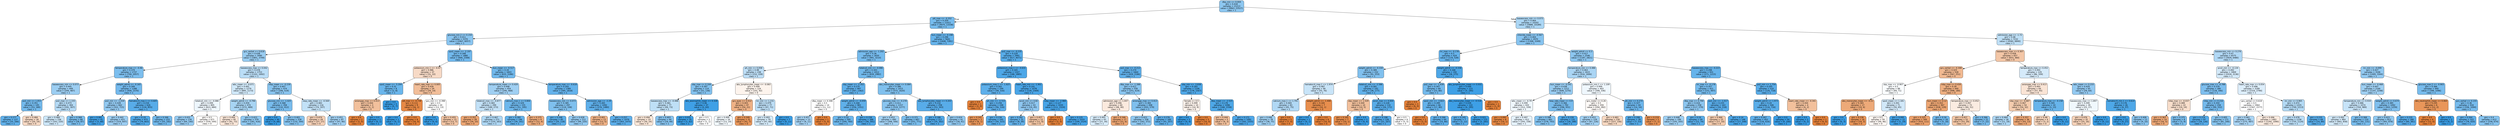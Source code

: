 digraph Tree {
node [shape=box, style="filled, rounded", color="black", fontname="helvetica"] ;
edge [fontname="helvetica"] ;
0 [label="dbp_min <= 0.004\ngini = 0.418\nsamples = 21213\nvalue = [9963, 23527]\nclass = 1", fillcolor="#8dc7f0"] ;
1 [label="ptt_max <= -0.352\ngini = 0.359\nsamples = 11011\nvalue = [4075, 13338]\nclass = 1", fillcolor="#75bbed"] ;
0 -> 1 [labeldistance=2.5, labelangle=45, headlabel="True"] ;
2 [label="glucose_min.2 <= 0.154\ngini = 0.411\nsamples = 5370\nvalue = [2467, 6057]\nclass = 1", fillcolor="#8ac5f0"] ;
1 -> 2 ;
3 [label="gcs_verbal <= 0.618\ngini = 0.438\nsamples = 3490\nvalue = [1801, 3749]\nclass = 1", fillcolor="#98ccf1"] ;
2 -> 3 ;
4 [label="temperature_max <= -0.46\ngini = 0.379\nsamples = 1737\nvalue = [700, 2057]\nclass = 1", fillcolor="#7cbeee"] ;
3 -> 4 ;
5 [label="baseexcess_min <= 0.073\ngini = 0.445\nsamples = 449\nvalue = [244, 487]\nclass = 1", fillcolor="#9ccef2"] ;
4 -> 5 ;
6 [label="po2_min <= 1.053\ngini = 0.351\nsamples = 145\nvalue = [53, 180]\nclass = 1", fillcolor="#73baed"] ;
5 -> 6 ;
7 [label="gini = 0.277\nsamples = 127\nvalue = [33, 166]\nclass = 1", fillcolor="#60b0ea"] ;
6 -> 7 ;
8 [label="gini = 0.484\nsamples = 18\nvalue = [20, 14]\nclass = 0", fillcolor="#f7d9c4"] ;
6 -> 8 ;
9 [label="po2_max <= 1.155\ngini = 0.473\nsamples = 304\nvalue = [191, 307]\nclass = 1", fillcolor="#b4daf5"] ;
5 -> 9 ;
10 [label="gini = 0.489\nsamples = 236\nvalue = [163, 220]\nclass = 1", fillcolor="#cce6f8"] ;
9 -> 10 ;
11 [label="gini = 0.368\nsamples = 68\nvalue = [28, 87]\nclass = 1", fillcolor="#79bded"] ;
9 -> 11 ;
12 [label="weight_admit <= -0.165\ngini = 0.349\nsamples = 1288\nvalue = [456, 1570]\nclass = 1", fillcolor="#73b9ed"] ;
4 -> 12 ;
13 [label="po2_min <= -1.034\ngini = 0.428\nsamples = 662\nvalue = [322, 715]\nclass = 1", fillcolor="#92c9f1"] ;
12 -> 13 ;
14 [label="gini = 0.081\nsamples = 41\nvalue = [3, 68]\nclass = 1", fillcolor="#42a1e6"] ;
13 -> 14 ;
15 [label="gini = 0.442\nsamples = 621\nvalue = [319, 647]\nclass = 1", fillcolor="#9bcdf2"] ;
13 -> 15 ;
16 [label="hematocrit_max.1 <= 0.605\ngini = 0.234\nsamples = 626\nvalue = [134, 855]\nclass = 1", fillcolor="#58ace9"] ;
12 -> 16 ;
17 [label="gini = 0.19\nsamples = 473\nvalue = [79, 663]\nclass = 1", fillcolor="#51a9e8"] ;
16 -> 17 ;
18 [label="gini = 0.346\nsamples = 153\nvalue = [55, 192]\nclass = 1", fillcolor="#72b9ec"] ;
16 -> 18 ;
19 [label="baseexcess_max <= 0.042\ngini = 0.478\nsamples = 1753\nvalue = [1101, 1692]\nclass = 1", fillcolor="#baddf6"] ;
3 -> 19 ;
20 [label="wbc_mean <= -0.071\ngini = 0.491\nsamples = 1279\nvalue = [895, 1173]\nclass = 1", fillcolor="#d0e8f9"] ;
19 -> 20 ;
21 [label="totalco2_min <= -0.086\ngini = 0.499\nsamples = 805\nvalue = [623, 684]\nclass = 1", fillcolor="#edf6fd"] ;
20 -> 21 ;
22 [label="gini = 0.431\nsamples = 134\nvalue = [64, 140]\nclass = 1", fillcolor="#94caf1"] ;
21 -> 22 ;
23 [label="gini = 0.5\nsamples = 671\nvalue = [559, 544]\nclass = 0", fillcolor="#fefcfa"] ;
21 -> 23 ;
24 [label="weight_admit <= -0.796\ngini = 0.459\nsamples = 474\nvalue = [272, 489]\nclass = 1", fillcolor="#a7d4f3"] ;
20 -> 24 ;
25 [label="gini = 0.494\nsamples = 95\nvalue = [91, 73]\nclass = 0", fillcolor="#fae6d8"] ;
24 -> 25 ;
26 [label="gini = 0.423\nsamples = 379\nvalue = [181, 416]\nclass = 1", fillcolor="#8fc8f0"] ;
24 -> 26 ;
27 [label="mbp_mean <= -0.239\ngini = 0.407\nsamples = 474\nvalue = [206, 519]\nclass = 1", fillcolor="#88c4ef"] ;
19 -> 27 ;
28 [label="glucose_min <= -1.025\ngini = 0.368\nsamples = 358\nvalue = [132, 412]\nclass = 1", fillcolor="#78bced"] ;
27 -> 28 ;
29 [label="gini = 0.0\nsamples = 40\nvalue = [0, 68]\nclass = 1", fillcolor="#399de5"] ;
28 -> 29 ;
30 [label="gini = 0.401\nsamples = 318\nvalue = [132, 344]\nclass = 1", fillcolor="#85c3ef"] ;
28 -> 30 ;
31 [label="resp_rate_mean <= -0.569\ngini = 0.483\nsamples = 116\nvalue = [74, 107]\nclass = 1", fillcolor="#c2e1f7"] ;
27 -> 31 ;
32 [label="gini = 0.474\nsamples = 29\nvalue = [27, 17]\nclass = 0", fillcolor="#f5d0b6"] ;
31 -> 32 ;
33 [label="gini = 0.451\nsamples = 87\nvalue = [47, 90]\nclass = 1", fillcolor="#a0d0f3"] ;
31 -> 33 ;
34 [label="spo2_mean <= -2.197\ngini = 0.348\nsamples = 1880\nvalue = [666, 2308]\nclass = 1", fillcolor="#72b9ed"] ;
2 -> 34 ;
35 [label="potassium_min.1 <= -0.47\ngini = 0.486\nsamples = 37\nvalue = [31, 22]\nclass = 0", fillcolor="#f7dac6"] ;
34 -> 35 ;
36 [label="spo2_mean <= -5.204\ngini = 0.32\nsamples = 8\nvalue = [2, 8]\nclass = 1", fillcolor="#6ab6ec"] ;
35 -> 36 ;
37 [label="aniongap_max <= 0.413\ngini = 0.444\nsamples = 3\nvalue = [2, 1]\nclass = 0", fillcolor="#f2c09c"] ;
36 -> 37 ;
38 [label="gini = 0.0\nsamples = 2\nvalue = [2, 0]\nclass = 0", fillcolor="#e58139"] ;
37 -> 38 ;
39 [label="gini = 0.0\nsamples = 1\nvalue = [0, 1]\nclass = 1", fillcolor="#399de5"] ;
37 -> 39 ;
40 [label="gini = 0.0\nsamples = 5\nvalue = [0, 7]\nclass = 1", fillcolor="#399de5"] ;
36 -> 40 ;
41 [label="heart_rate_max <= 0.005\ngini = 0.439\nsamples = 29\nvalue = [29, 14]\nclass = 0", fillcolor="#f2be99"] ;
35 -> 41 ;
42 [label="ptt_max <= -0.738\ngini = 0.111\nsamples = 9\nvalue = [16, 1]\nclass = 0", fillcolor="#e78945"] ;
41 -> 42 ;
43 [label="gini = 0.0\nsamples = 1\nvalue = [0, 1]\nclass = 1", fillcolor="#399de5"] ;
42 -> 43 ;
44 [label="gini = 0.0\nsamples = 8\nvalue = [16, 0]\nclass = 0", fillcolor="#e58139"] ;
42 -> 44 ;
45 [label="gcs_min <= -0.398\ngini = 0.5\nsamples = 20\nvalue = [13, 13]\nclass = 0", fillcolor="#ffffff"] ;
41 -> 45 ;
46 [label="gini = 0.0\nsamples = 5\nvalue = [0, 6]\nclass = 1", fillcolor="#399de5"] ;
45 -> 46 ;
47 [label="gini = 0.455\nsamples = 15\nvalue = [13, 7]\nclass = 0", fillcolor="#f3c5a4"] ;
45 -> 47 ;
48 [label="bun_mean <= -0.517\ngini = 0.34\nsamples = 1843\nvalue = [635, 2286]\nclass = 1", fillcolor="#70b8ec"] ;
34 -> 48 ;
49 [label="temperature_mean <= 0.429\ngini = 0.448\nsamples = 454\nvalue = [240, 468]\nclass = 1", fillcolor="#9fcff2"] ;
48 -> 49 ;
50 [label="totalco2_max <= -0.877\ngini = 0.483\nsamples = 299\nvalue = [189, 273]\nclass = 1", fillcolor="#c2e1f7"] ;
49 -> 50 ;
51 [label="gini = 0.351\nsamples = 28\nvalue = [34, 10]\nclass = 0", fillcolor="#eda673"] ;
50 -> 51 ;
52 [label="gini = 0.467\nsamples = 271\nvalue = [155, 263]\nclass = 1", fillcolor="#aed7f4"] ;
50 -> 52 ;
53 [label="calcium_max.1 <= 0.806\ngini = 0.329\nsamples = 155\nvalue = [51, 195]\nclass = 1", fillcolor="#6db7ec"] ;
49 -> 53 ;
54 [label="gini = 0.282\nsamples = 146\nvalue = [39, 191]\nclass = 1", fillcolor="#61b1ea"] ;
53 -> 54 ;
55 [label="gini = 0.375\nsamples = 9\nvalue = [12, 4]\nclass = 0", fillcolor="#eeab7b"] ;
53 -> 55 ;
56 [label="temperature_max <= -0.618\ngini = 0.293\nsamples = 1389\nvalue = [395, 1818]\nclass = 1", fillcolor="#64b2eb"] ;
48 -> 56 ;
57 [label="baseexcess_min <= 0.073\ngini = 0.385\nsamples = 297\nvalue = [119, 338]\nclass = 1", fillcolor="#7fc0ee"] ;
56 -> 57 ;
58 [label="gini = 0.248\nsamples = 85\nvalue = [20, 118]\nclass = 1", fillcolor="#5baee9"] ;
57 -> 58 ;
59 [label="gini = 0.428\nsamples = 212\nvalue = [99, 220]\nclass = 1", fillcolor="#92c9f1"] ;
57 -> 59 ;
60 [label="admission_age <= -2.29\ngini = 0.265\nsamples = 1092\nvalue = [276, 1480]\nclass = 1", fillcolor="#5eafea"] ;
56 -> 60 ;
61 [label="gini = 0.401\nsamples = 13\nvalue = [13, 5]\nclass = 0", fillcolor="#efb185"] ;
60 -> 61 ;
62 [label="gini = 0.257\nsamples = 1079\nvalue = [263, 1475]\nclass = 1", fillcolor="#5caeea"] ;
60 -> 62 ;
63 [label="bun_mean <= -0.198\ngini = 0.296\nsamples = 5641\nvalue = [1608, 7281]\nclass = 1", fillcolor="#65b3eb"] ;
1 -> 63 ;
64 [label="admission_age <= -1.202\ngini = 0.36\nsamples = 2650\nvalue = [991, 3210]\nclass = 1", fillcolor="#76bbed"] ;
63 -> 64 ;
65 [label="ph_min <= 0.058\ngini = 0.48\nsamples = 238\nvalue = [152, 228]\nclass = 1", fillcolor="#bddef6"] ;
64 -> 65 ;
66 [label="sbp_max <= 0.104\ngini = 0.397\nsamples = 114\nvalue = [51, 136]\nclass = 1", fillcolor="#83c2ef"] ;
65 -> 66 ;
67 [label="baseexcess_max <= -0.488\ngini = 0.481\nsamples = 77\nvalue = [49, 73]\nclass = 1", fillcolor="#bedff6"] ;
66 -> 67 ;
68 [label="gini = 0.494\nsamples = 33\nvalue = [30, 24]\nclass = 0", fillcolor="#fae6d7"] ;
67 -> 68 ;
69 [label="gini = 0.403\nsamples = 44\nvalue = [19, 49]\nclass = 1", fillcolor="#86c3ef"] ;
67 -> 69 ;
70 [label="abs_eosinophils_mean <= 0.328\ngini = 0.06\nsamples = 37\nvalue = [2, 63]\nclass = 1", fillcolor="#3fa0e6"] ;
66 -> 70 ;
71 [label="gini = 0.031\nsamples = 35\nvalue = [1, 62]\nclass = 1", fillcolor="#3c9fe5"] ;
70 -> 71 ;
72 [label="gini = 0.5\nsamples = 2\nvalue = [1, 1]\nclass = 0", fillcolor="#ffffff"] ;
70 -> 72 ;
73 [label="abs_lymphocytes_mean <= -0.083\ngini = 0.499\nsamples = 124\nvalue = [101, 92]\nclass = 0", fillcolor="#fdf4ed"] ;
65 -> 73 ;
74 [label="gcs_eyes <= 0.412\ngini = 0.403\nsamples = 47\nvalue = [54, 21]\nclass = 0", fillcolor="#efb286"] ;
73 -> 74 ;
75 [label="gini = 0.499\nsamples = 16\nvalue = [13, 14]\nclass = 1", fillcolor="#f1f8fd"] ;
74 -> 75 ;
76 [label="gini = 0.249\nsamples = 31\nvalue = [41, 7]\nclass = 0", fillcolor="#e9975b"] ;
74 -> 76 ;
77 [label="inr_min <= 1.231\ngini = 0.479\nsamples = 77\nvalue = [47, 71]\nclass = 1", fillcolor="#bcdef6"] ;
73 -> 77 ;
78 [label="gini = 0.493\nsamples = 70\nvalue = [47, 60]\nclass = 1", fillcolor="#d4eaf9"] ;
77 -> 78 ;
79 [label="gini = 0.0\nsamples = 7\nvalue = [0, 11]\nclass = 1", fillcolor="#399de5"] ;
77 -> 79 ;
80 [label="totalco2_min <= -0.086\ngini = 0.343\nsamples = 2412\nvalue = [839, 2982]\nclass = 1", fillcolor="#71b9ec"] ;
64 -> 80 ;
81 [label="sbp_mean <= -2.352\ngini = 0.274\nsamples = 997\nvalue = [267, 1362]\nclass = 1", fillcolor="#60b0ea"] ;
80 -> 81 ;
82 [label="dbp_mean <= 0.306\ngini = 0.5\nsamples = 14\nvalue = [11, 11]\nclass = 0", fillcolor="#ffffff"] ;
81 -> 82 ;
83 [label="gini = 0.457\nsamples = 13\nvalue = [6, 11]\nclass = 1", fillcolor="#a5d2f3"] ;
82 -> 83 ;
84 [label="gini = 0.0\nsamples = 1\nvalue = [5, 0]\nclass = 0", fillcolor="#e58139"] ;
82 -> 84 ;
85 [label="weight_admit <= -0.059\ngini = 0.268\nsamples = 983\nvalue = [256, 1351]\nclass = 1", fillcolor="#5fb0ea"] ;
81 -> 85 ;
86 [label="gini = 0.33\nsamples = 595\nvalue = [200, 760]\nclass = 1", fillcolor="#6db7ec"] ;
85 -> 86 ;
87 [label="gini = 0.158\nsamples = 388\nvalue = [56, 591]\nclass = 1", fillcolor="#4ca6e7"] ;
85 -> 87 ;
88 [label="abs_monocytes_mean <= 0.084\ngini = 0.386\nsamples = 1415\nvalue = [572, 1620]\nclass = 1", fillcolor="#7fc0ee"] ;
80 -> 88 ;
89 [label="glucose_max <= -0.278\ngini = 0.411\nsamples = 1157\nvalue = [519, 1277]\nclass = 1", fillcolor="#89c5f0"] ;
88 -> 89 ;
90 [label="gini = 0.453\nsamples = 490\nvalue = [268, 506]\nclass = 1", fillcolor="#a2d1f3"] ;
89 -> 90 ;
91 [label="gini = 0.371\nsamples = 667\nvalue = [251, 771]\nclass = 1", fillcolor="#79bded"] ;
89 -> 91 ;
92 [label="abs_lymphocytes_mean <= 0.203\ngini = 0.232\nsamples = 258\nvalue = [53, 343]\nclass = 1", fillcolor="#58ace9"] ;
88 -> 92 ;
93 [label="gini = 0.186\nsamples = 217\nvalue = [35, 302]\nclass = 1", fillcolor="#50a8e8"] ;
92 -> 93 ;
94 [label="gini = 0.424\nsamples = 41\nvalue = [18, 41]\nclass = 1", fillcolor="#90c8f0"] ;
92 -> 94 ;
95 [label="po2_max <= -0.235\ngini = 0.229\nsamples = 2991\nvalue = [617, 4071]\nclass = 1", fillcolor="#57ace9"] ;
63 -> 95 ;
96 [label="potassium_max.1 <= -0.631\ngini = 0.165\nsamples = 1327\nvalue = [188, 1885]\nclass = 1", fillcolor="#4da7e8"] ;
95 -> 96 ;
97 [label="potassium_max.1 <= -1.825\ngini = 0.262\nsamples = 249\nvalue = [58, 316]\nclass = 1", fillcolor="#5dafea"] ;
96 -> 97 ;
98 [label="gini = 0.0\nsamples = 1\nvalue = [2, 0]\nclass = 0", fillcolor="#e58139"] ;
97 -> 98 ;
99 [label="ph_min <= -3.723\ngini = 0.256\nsamples = 248\nvalue = [56, 316]\nclass = 1", fillcolor="#5caeea"] ;
97 -> 99 ;
100 [label="gini = 0.245\nsamples = 3\nvalue = [6, 1]\nclass = 0", fillcolor="#e9965a"] ;
99 -> 100 ;
101 [label="gini = 0.236\nsamples = 245\nvalue = [50, 315]\nclass = 1", fillcolor="#58ade9"] ;
99 -> 101 ;
102 [label="heart_rate_min <= -1.901\ngini = 0.141\nsamples = 1078\nvalue = [130, 1569]\nclass = 1", fillcolor="#49a5e7"] ;
96 -> 102 ;
103 [label="pco2_min <= 0.82\ngini = 0.417\nsamples = 43\nvalue = [19, 45]\nclass = 1", fillcolor="#8dc6f0"] ;
102 -> 103 ;
104 [label="gini = 0.282\nsamples = 31\nvalue = [8, 39]\nclass = 1", fillcolor="#62b1ea"] ;
103 -> 104 ;
105 [label="gini = 0.457\nsamples = 12\nvalue = [11, 6]\nclass = 0", fillcolor="#f3c6a5"] ;
103 -> 105 ;
106 [label="mbp_mean <= -2.984\ngini = 0.127\nsamples = 1035\nvalue = [111, 1524]\nclass = 1", fillcolor="#47a4e7"] ;
102 -> 106 ;
107 [label="gini = 0.0\nsamples = 2\nvalue = [2, 0]\nclass = 0", fillcolor="#e58139"] ;
106 -> 107 ;
108 [label="gini = 0.125\nsamples = 1033\nvalue = [109, 1524]\nclass = 1", fillcolor="#47a4e7"] ;
106 -> 108 ;
109 [label="po2_max <= -0.212\ngini = 0.274\nsamples = 1664\nvalue = [429, 2186]\nclass = 1", fillcolor="#60b0ea"] ;
95 -> 109 ;
110 [label="dbp_max <= -1.288\ngini = 0.411\nsamples = 558\nvalue = [251, 619]\nclass = 1", fillcolor="#89c5f0"] ;
109 -> 110 ;
111 [label="admission_age <= 1.047\ngini = 0.496\nsamples = 60\nvalue = [48, 40]\nclass = 0", fillcolor="#fbeade"] ;
110 -> 111 ;
112 [label="gini = 0.493\nsamples = 43\nvalue = [27, 34]\nclass = 1", fillcolor="#d6ebfa"] ;
111 -> 112 ;
113 [label="gini = 0.346\nsamples = 17\nvalue = [21, 6]\nclass = 0", fillcolor="#eca572"] ;
111 -> 113 ;
114 [label="aniongap_max <= 0.413\ngini = 0.384\nsamples = 498\nvalue = [203, 579]\nclass = 1", fillcolor="#7ebfee"] ;
110 -> 114 ;
115 [label="gini = 0.423\nsamples = 338\nvalue = [162, 372]\nclass = 1", fillcolor="#8fc8f0"] ;
114 -> 115 ;
116 [label="gini = 0.276\nsamples = 160\nvalue = [41, 207]\nclass = 1", fillcolor="#60b0ea"] ;
114 -> 116 ;
117 [label="sbp_min <= -3.838\ngini = 0.183\nsamples = 1106\nvalue = [178, 1567]\nclass = 1", fillcolor="#4fa8e8"] ;
109 -> 117 ;
118 [label="female <= 0.5\ngini = 0.499\nsamples = 10\nvalue = [10, 9]\nclass = 0", fillcolor="#fcf2eb"] ;
117 -> 118 ;
119 [label="gini = 0.0\nsamples = 5\nvalue = [0, 9]\nclass = 1", fillcolor="#399de5"] ;
118 -> 119 ;
120 [label="gini = 0.0\nsamples = 5\nvalue = [10, 0]\nclass = 0", fillcolor="#e58139"] ;
118 -> 120 ;
121 [label="dbp_mean <= -2.525\ngini = 0.176\nsamples = 1096\nvalue = [168, 1558]\nclass = 1", fillcolor="#4ea8e8"] ;
117 -> 121 ;
122 [label="gini = 0.444\nsamples = 5\nvalue = [6, 3]\nclass = 0", fillcolor="#f2c09c"] ;
121 -> 122 ;
123 [label="gini = 0.171\nsamples = 1091\nvalue = [162, 1555]\nclass = 1", fillcolor="#4ea7e8"] ;
121 -> 123 ;
124 [label="baseexcess_min <= 0.073\ngini = 0.464\nsamples = 10202\nvalue = [5888, 10189]\nclass = 1", fillcolor="#abd6f4"] ;
0 -> 124 [labeldistance=2.5, labelangle=-45, headlabel="False"] ;
125 [label="chloride_mean <= -0.567\ngini = 0.404\nsamples = 2970\nvalue = [1306, 3349]\nclass = 1", fillcolor="#86c3ef"] ;
124 -> 125 ;
126 [label="inr_max <= -0.178\ngini = 0.3\nsamples = 424\nvalue = [119, 528]\nclass = 1", fillcolor="#66b3eb"] ;
125 -> 126 ;
127 [label="weight_admit <= -0.334\ngini = 0.389\nsamples = 232\nvalue = [91, 253]\nclass = 1", fillcolor="#80c0ee"] ;
126 -> 127 ;
128 [label="hematocrit_max.1 <= 1.974\ngini = 0.487\nsamples = 90\nvalue = [55, 76]\nclass = 1", fillcolor="#c8e4f8"] ;
127 -> 128 ;
129 [label="calcium_max.1 <= 1.791\ngini = 0.469\nsamples = 83\nvalue = [45, 75]\nclass = 1", fillcolor="#b0d8f5"] ;
128 -> 129 ;
130 [label="gini = 0.446\nsamples = 78\nvalue = [38, 75]\nclass = 1", fillcolor="#9dcff2"] ;
129 -> 130 ;
131 [label="gini = 0.0\nsamples = 5\nvalue = [7, 0]\nclass = 0", fillcolor="#e58139"] ;
129 -> 131 ;
132 [label="weight_admit <= -1.406\ngini = 0.165\nsamples = 7\nvalue = [10, 1]\nclass = 0", fillcolor="#e88e4d"] ;
128 -> 132 ;
133 [label="gini = 0.0\nsamples = 1\nvalue = [0, 1]\nclass = 1", fillcolor="#399de5"] ;
132 -> 133 ;
134 [label="gini = 0.0\nsamples = 6\nvalue = [10, 0]\nclass = 0", fillcolor="#e58139"] ;
132 -> 134 ;
135 [label="totalco2_min <= -2.586\ngini = 0.281\nsamples = 142\nvalue = [36, 177]\nclass = 1", fillcolor="#61b1ea"] ;
127 -> 135 ;
136 [label="sbp_mean <= 1.529\ngini = 0.444\nsamples = 10\nvalue = [10, 5]\nclass = 0", fillcolor="#f2c09c"] ;
135 -> 136 ;
137 [label="gini = 0.165\nsamples = 7\nvalue = [10, 1]\nclass = 0", fillcolor="#e88e4d"] ;
136 -> 137 ;
138 [label="gini = 0.0\nsamples = 3\nvalue = [0, 4]\nclass = 1", fillcolor="#399de5"] ;
136 -> 138 ;
139 [label="pco2_max <= 4.004\ngini = 0.228\nsamples = 132\nvalue = [26, 172]\nclass = 1", fillcolor="#57ace9"] ;
135 -> 139 ;
140 [label="gini = 0.198\nsamples = 126\nvalue = [21, 167]\nclass = 1", fillcolor="#52a9e8"] ;
139 -> 140 ;
141 [label="gini = 0.5\nsamples = 6\nvalue = [5, 5]\nclass = 0", fillcolor="#ffffff"] ;
139 -> 141 ;
142 [label="weight_admit <= -0.336\ngini = 0.168\nsamples = 192\nvalue = [28, 275]\nclass = 1", fillcolor="#4da7e8"] ;
126 -> 142 ;
143 [label="po2_max <= -1.439\ngini = 0.347\nsamples = 69\nvalue = [23, 80]\nclass = 1", fillcolor="#72b9ec"] ;
142 -> 143 ;
144 [label="gini = 0.0\nsamples = 3\nvalue = [6, 0]\nclass = 0", fillcolor="#e58139"] ;
143 -> 144 ;
145 [label="spo2_min <= -3.822\ngini = 0.289\nsamples = 66\nvalue = [17, 80]\nclass = 1", fillcolor="#63b2eb"] ;
143 -> 145 ;
146 [label="gini = 0.0\nsamples = 2\nvalue = [2, 0]\nclass = 0", fillcolor="#e58139"] ;
145 -> 146 ;
147 [label="gini = 0.266\nsamples = 64\nvalue = [15, 80]\nclass = 1", fillcolor="#5eafea"] ;
145 -> 147 ;
148 [label="abs_lymphocytes_mean <= 0.931\ngini = 0.049\nsamples = 123\nvalue = [5, 195]\nclass = 1", fillcolor="#3ea0e6"] ;
142 -> 148 ;
149 [label="abs_monocytes_mean <= -0.516\ngini = 0.039\nsamples = 122\nvalue = [4, 195]\nclass = 1", fillcolor="#3d9fe6"] ;
148 -> 149 ;
150 [label="gini = 0.245\nsamples = 7\nvalue = [2, 12]\nclass = 1", fillcolor="#5aade9"] ;
149 -> 150 ;
151 [label="gini = 0.021\nsamples = 115\nvalue = [2, 183]\nclass = 1", fillcolor="#3b9ee5"] ;
149 -> 151 ;
152 [label="gini = 0.0\nsamples = 1\nvalue = [1, 0]\nclass = 0", fillcolor="#e58139"] ;
148 -> 152 ;
153 [label="weight_admit <= 0.3\ngini = 0.417\nsamples = 2546\nvalue = [1187, 2821]\nclass = 1", fillcolor="#8cc6f0"] ;
125 -> 153 ;
154 [label="temperature_min <= 0.486\ngini = 0.463\nsamples = 1615\nvalue = [916, 1606]\nclass = 1", fillcolor="#aad5f4"] ;
153 -> 154 ;
155 [label="bun_mean <= -0.541\ngini = 0.438\nsamples = 1212\nvalue = [608, 1270]\nclass = 1", fillcolor="#98ccf1"] ;
154 -> 155 ;
156 [label="wbc_mean <= -0.79\ngini = 0.499\nsamples = 420\nvalue = [312, 339]\nclass = 1", fillcolor="#eff7fd"] ;
155 -> 156 ;
157 [label="gini = 0.095\nsamples = 8\nvalue = [19, 1]\nclass = 0", fillcolor="#e68843"] ;
156 -> 157 ;
158 [label="gini = 0.497\nsamples = 412\nvalue = [293, 338]\nclass = 1", fillcolor="#e5f2fc"] ;
156 -> 158 ;
159 [label="resp_rate_mean <= 0.9\ngini = 0.366\nsamples = 792\nvalue = [296, 931]\nclass = 1", fillcolor="#78bced"] ;
155 -> 159 ;
160 [label="gini = 0.396\nsamples = 661\nvalue = [278, 743]\nclass = 1", fillcolor="#83c2ef"] ;
159 -> 160 ;
161 [label="gini = 0.159\nsamples = 131\nvalue = [18, 188]\nclass = 1", fillcolor="#4ca6e7"] ;
159 -> 161 ;
162 [label="potassium_min.1 <= 1.109\ngini = 0.499\nsamples = 403\nvalue = [308, 336]\nclass = 1", fillcolor="#eff7fd"] ;
154 -> 162 ;
163 [label="gcs_motor <= 0.26\ngini = 0.5\nsamples = 359\nvalue = [294, 282]\nclass = 0", fillcolor="#fefaf7"] ;
162 -> 163 ;
164 [label="gini = 0.453\nsamples = 129\nvalue = [67, 126]\nclass = 1", fillcolor="#a2d1f3"] ;
163 -> 164 ;
165 [label="gini = 0.483\nsamples = 230\nvalue = [227, 156]\nclass = 0", fillcolor="#f7d8c1"] ;
163 -> 165 ;
166 [label="ph_min <= 0.274\ngini = 0.327\nsamples = 44\nvalue = [14, 54]\nclass = 1", fillcolor="#6cb6ec"] ;
162 -> 166 ;
167 [label="gini = 0.206\nsamples = 39\nvalue = [7, 53]\nclass = 1", fillcolor="#53aae8"] ;
166 -> 167 ;
168 [label="gini = 0.219\nsamples = 5\nvalue = [7, 1]\nclass = 0", fillcolor="#e99355"] ;
166 -> 168 ;
169 [label="baseexcess_max <= -0.223\ngini = 0.298\nsamples = 931\nvalue = [271, 1215]\nclass = 1", fillcolor="#65b3eb"] ;
153 -> 169 ;
170 [label="inr_max <= -0.178\ngini = 0.357\nsamples = 421\nvalue = [151, 497]\nclass = 1", fillcolor="#75bbed"] ;
169 -> 170 ;
171 [label="dbp_max <= 0.794\ngini = 0.416\nsamples = 258\nvalue = [117, 279]\nclass = 1", fillcolor="#8cc6f0"] ;
170 -> 171 ;
172 [label="gini = 0.448\nsamples = 199\nvalue = [105, 205]\nclass = 1", fillcolor="#9ecff2"] ;
171 -> 172 ;
173 [label="gini = 0.24\nsamples = 59\nvalue = [12, 74]\nclass = 1", fillcolor="#59ade9"] ;
171 -> 173 ;
174 [label="po2_min <= -1.017\ngini = 0.233\nsamples = 163\nvalue = [34, 218]\nclass = 1", fillcolor="#58ace9"] ;
170 -> 174 ;
175 [label="gini = 0.466\nsamples = 15\nvalue = [17, 10]\nclass = 0", fillcolor="#f4cbad"] ;
174 -> 175 ;
176 [label="gini = 0.14\nsamples = 148\nvalue = [17, 208]\nclass = 1", fillcolor="#49a5e7"] ;
174 -> 176 ;
177 [label="po2_min <= 1.754\ngini = 0.245\nsamples = 510\nvalue = [120, 718]\nclass = 1", fillcolor="#5aade9"] ;
169 -> 177 ;
178 [label="weight_admit <= 1.973\ngini = 0.24\nsamples = 506\nvalue = [116, 716]\nclass = 1", fillcolor="#59ade9"] ;
177 -> 178 ;
179 [label="gini = 0.267\nsamples = 452\nvalue = [116, 616]\nclass = 1", fillcolor="#5eafea"] ;
178 -> 179 ;
180 [label="gini = 0.0\nsamples = 54\nvalue = [0, 100]\nclass = 1", fillcolor="#399de5"] ;
178 -> 180 ;
181 [label="heart_rate_mean <= -0.341\ngini = 0.444\nsamples = 4\nvalue = [4, 2]\nclass = 0", fillcolor="#f2c09c"] ;
177 -> 181 ;
182 [label="gini = 0.0\nsamples = 2\nvalue = [0, 2]\nclass = 1", fillcolor="#399de5"] ;
181 -> 182 ;
183 [label="gini = 0.0\nsamples = 2\nvalue = [4, 0]\nclass = 0", fillcolor="#e58139"] ;
181 -> 183 ;
184 [label="admission_age <= -1.72\ngini = 0.48\nsamples = 7232\nvalue = [4582, 6840]\nclass = 1", fillcolor="#bedff6"] ;
124 -> 184 ;
185 [label="baseexcess_max <= 0.307\ngini = 0.458\nsamples = 657\nvalue = [653, 360]\nclass = 0", fillcolor="#f3c6a6"] ;
184 -> 185 ;
186 [label="gcs_verbal <= -0.308\ngini = 0.425\nsamples = 528\nvalue = [567, 251]\nclass = 0", fillcolor="#f1b991"] ;
185 -> 186 ;
187 [label="sbp_max <= -0.907\ngini = 0.5\nsamples = 88\nvalue = [69, 71]\nclass = 1", fillcolor="#f9fcfe"] ;
186 -> 187 ;
188 [label="abs_monocytes_mean <= -0.51\ngini = 0.365\nsamples = 17\nvalue = [19, 6]\nclass = 0", fillcolor="#eda978"] ;
187 -> 188 ;
189 [label="gini = 0.0\nsamples = 1\nvalue = [0, 3]\nclass = 1", fillcolor="#399de5"] ;
188 -> 189 ;
190 [label="gini = 0.236\nsamples = 16\nvalue = [19, 3]\nclass = 0", fillcolor="#e99558"] ;
188 -> 190 ;
191 [label="spo2_mean <= 1.181\ngini = 0.491\nsamples = 71\nvalue = [50, 65]\nclass = 1", fillcolor="#d1e8f9"] ;
187 -> 191 ;
192 [label="gini = 0.5\nsamples = 59\nvalue = [49, 46]\nclass = 0", fillcolor="#fdf7f3"] ;
191 -> 192 ;
193 [label="gini = 0.095\nsamples = 12\nvalue = [1, 19]\nclass = 1", fillcolor="#43a2e6"] ;
191 -> 193 ;
194 [label="mbp_max <= 0.434\ngini = 0.39\nsamples = 440\nvalue = [498, 180]\nclass = 0", fillcolor="#eeaf81"] ;
186 -> 194 ;
195 [label="bun_mean <= 0.12\ngini = 0.352\nsamples = 367\nvalue = [438, 129]\nclass = 0", fillcolor="#eda673"] ;
194 -> 195 ;
196 [label="gini = 0.325\nsamples = 349\nvalue = [433, 111]\nclass = 0", fillcolor="#eca16c"] ;
195 -> 196 ;
197 [label="gini = 0.34\nsamples = 18\nvalue = [5, 18]\nclass = 1", fillcolor="#70b8ec"] ;
195 -> 197 ;
198 [label="temperature_max <= 0.452\ngini = 0.497\nsamples = 73\nvalue = [60, 51]\nclass = 0", fillcolor="#fbece1"] ;
194 -> 198 ;
199 [label="gini = 0.457\nsamples = 52\nvalue = [53, 29]\nclass = 0", fillcolor="#f3c6a5"] ;
198 -> 199 ;
200 [label="gini = 0.366\nsamples = 21\nvalue = [7, 22]\nclass = 1", fillcolor="#78bced"] ;
198 -> 200 ;
201 [label="temperature_max <= 0.452\ngini = 0.493\nsamples = 129\nvalue = [86, 109]\nclass = 1", fillcolor="#d5eafa"] ;
185 -> 201 ;
202 [label="aniongap_max <= 0.413\ngini = 0.493\nsamples = 64\nvalue = [57, 45]\nclass = 0", fillcolor="#fae4d5"] ;
201 -> 202 ;
203 [label="sbp_max <= -0.687\ngini = 0.467\nsamples = 54\nvalue = [54, 32]\nclass = 0", fillcolor="#f4ccae"] ;
202 -> 203 ;
204 [label="gini = 0.464\nsamples = 18\nvalue = [11, 19]\nclass = 1", fillcolor="#acd6f4"] ;
203 -> 204 ;
205 [label="gini = 0.357\nsamples = 36\nvalue = [43, 13]\nclass = 0", fillcolor="#eda775"] ;
203 -> 205 ;
206 [label="temperature_max <= -0.158\ngini = 0.305\nsamples = 10\nvalue = [3, 13]\nclass = 1", fillcolor="#67b4eb"] ;
202 -> 206 ;
207 [label="gini = 0.48\nsamples = 4\nvalue = [3, 2]\nclass = 0", fillcolor="#f6d5bd"] ;
206 -> 207 ;
208 [label="gini = 0.0\nsamples = 6\nvalue = [0, 11]\nclass = 1", fillcolor="#399de5"] ;
206 -> 208 ;
209 [label="wbc_mean <= 0.233\ngini = 0.429\nsamples = 65\nvalue = [29, 64]\nclass = 1", fillcolor="#93c9f1"] ;
201 -> 209 ;
210 [label="baseexcess_max <= 1.897\ngini = 0.499\nsamples = 39\nvalue = [25, 27]\nclass = 1", fillcolor="#f0f8fd"] ;
209 -> 210 ;
211 [label="gini = 0.476\nsamples = 32\nvalue = [25, 16]\nclass = 0", fillcolor="#f6d2b8"] ;
210 -> 211 ;
212 [label="gini = 0.0\nsamples = 7\nvalue = [0, 11]\nclass = 1", fillcolor="#399de5"] ;
210 -> 212 ;
213 [label="hematocrit_min.1 <= 0.614\ngini = 0.176\nsamples = 26\nvalue = [4, 37]\nclass = 1", fillcolor="#4ea8e8"] ;
209 -> 213 ;
214 [label="gini = 0.0\nsamples = 13\nvalue = [0, 27]\nclass = 1", fillcolor="#399de5"] ;
213 -> 214 ;
215 [label="gini = 0.408\nsamples = 13\nvalue = [4, 10]\nclass = 1", fillcolor="#88c4ef"] ;
213 -> 215 ;
216 [label="baseexcess_min <= 0.276\ngini = 0.47\nsamples = 6575\nvalue = [3929, 6480]\nclass = 1", fillcolor="#b1d8f5"] ;
184 -> 216 ;
217 [label="pco2_min <= -0.134\ngini = 0.492\nsamples = 3469\nvalue = [2434, 3136]\nclass = 1", fillcolor="#d3e9f9"] ;
216 -> 217 ;
218 [label="glucose_max <= -0.788\ngini = 0.379\nsamples = 280\nvalue = [118, 346]\nclass = 1", fillcolor="#7dbeee"] ;
217 -> 218 ;
219 [label="mbp_max <= -0.037\ngini = 0.489\nsamples = 22\nvalue = [19, 14]\nclass = 0", fillcolor="#f8decb"] ;
218 -> 219 ;
220 [label="gini = 0.363\nsamples = 14\nvalue = [16, 5]\nclass = 0", fillcolor="#eda877"] ;
219 -> 220 ;
221 [label="gini = 0.375\nsamples = 8\nvalue = [3, 9]\nclass = 1", fillcolor="#7bbeee"] ;
219 -> 221 ;
222 [label="mbp_min <= 0.216\ngini = 0.354\nsamples = 258\nvalue = [99, 332]\nclass = 1", fillcolor="#74baed"] ;
218 -> 222 ;
223 [label="gini = 0.219\nsamples = 87\nvalue = [18, 126]\nclass = 1", fillcolor="#55abe9"] ;
222 -> 223 ;
224 [label="gini = 0.405\nsamples = 171\nvalue = [81, 206]\nclass = 1", fillcolor="#87c4ef"] ;
222 -> 224 ;
225 [label="heart_rate_max <= 0.054\ngini = 0.496\nsamples = 3189\nvalue = [2316, 2790]\nclass = 1", fillcolor="#ddeefb"] ;
217 -> 225 ;
226 [label="gcs_verbal <= 0.618\ngini = 0.5\nsamples = 1964\nvalue = [1567, 1577]\nclass = 1", fillcolor="#fefeff"] ;
225 -> 226 ;
227 [label="gini = 0.461\nsamples = 481\nvalue = [275, 487]\nclass = 1", fillcolor="#a9d4f4"] ;
226 -> 227 ;
228 [label="gini = 0.496\nsamples = 1483\nvalue = [1292, 1090]\nclass = 0", fillcolor="#fbebe0"] ;
226 -> 228 ;
229 [label="inr_min <= 0.965\ngini = 0.472\nsamples = 1225\nvalue = [749, 1213]\nclass = 1", fillcolor="#b3daf5"] ;
225 -> 229 ;
230 [label="gini = 0.478\nsamples = 1156\nvalue = [735, 1124]\nclass = 1", fillcolor="#baddf6"] ;
229 -> 230 ;
231 [label="gini = 0.235\nsamples = 69\nvalue = [14, 89]\nclass = 1", fillcolor="#58ace9"] ;
229 -> 231 ;
232 [label="inr_min <= -0.099\ngini = 0.427\nsamples = 3106\nvalue = [1495, 3344]\nclass = 1", fillcolor="#92c9f1"] ;
216 -> 232 ;
233 [label="bun_mean <= -0.468\ngini = 0.447\nsamples = 2166\nvalue = [1147, 2248]\nclass = 1", fillcolor="#9ecff2"] ;
232 -> 233 ;
234 [label="temperature_min <= 0.934\ngini = 0.486\nsamples = 1074\nvalue = [704, 989]\nclass = 1", fillcolor="#c6e3f8"] ;
233 -> 234 ;
235 [label="gini = 0.492\nsamples = 964\nvalue = [662, 858]\nclass = 1", fillcolor="#d2e9f9"] ;
234 -> 235 ;
236 [label="gini = 0.368\nsamples = 110\nvalue = [42, 131]\nclass = 1", fillcolor="#78bced"] ;
234 -> 236 ;
237 [label="weight_admit <= 0.674\ngini = 0.385\nsamples = 1092\nvalue = [443, 1259]\nclass = 1", fillcolor="#7fbfee"] ;
233 -> 237 ;
238 [label="gini = 0.423\nsamples = 812\nvalue = [383, 878]\nclass = 1", fillcolor="#8fc8f0"] ;
237 -> 238 ;
239 [label="gini = 0.235\nsamples = 280\nvalue = [60, 381]\nclass = 1", fillcolor="#58ace9"] ;
237 -> 239 ;
240 [label="glucose_max.2 <= -0.903\ngini = 0.366\nsamples = 940\nvalue = [348, 1096]\nclass = 1", fillcolor="#78bced"] ;
232 -> 240 ;
241 [label="abs_neutrophils_mean <= 0.064\ngini = 0.245\nsamples = 6\nvalue = [12, 2]\nclass = 0", fillcolor="#e9965a"] ;
240 -> 241 ;
242 [label="gini = 0.0\nsamples = 4\nvalue = [12, 0]\nclass = 0", fillcolor="#e58139"] ;
241 -> 242 ;
243 [label="gini = 0.0\nsamples = 2\nvalue = [0, 2]\nclass = 1", fillcolor="#399de5"] ;
241 -> 243 ;
244 [label="gcs_verbal <= 0.155\ngini = 0.36\nsamples = 934\nvalue = [336, 1094]\nclass = 1", fillcolor="#76bbed"] ;
240 -> 244 ;
245 [label="gini = 0.264\nsamples = 322\nvalue = [78, 420]\nclass = 1", fillcolor="#5eafea"] ;
244 -> 245 ;
246 [label="gini = 0.4\nsamples = 612\nvalue = [258, 674]\nclass = 1", fillcolor="#85c3ef"] ;
244 -> 246 ;
}